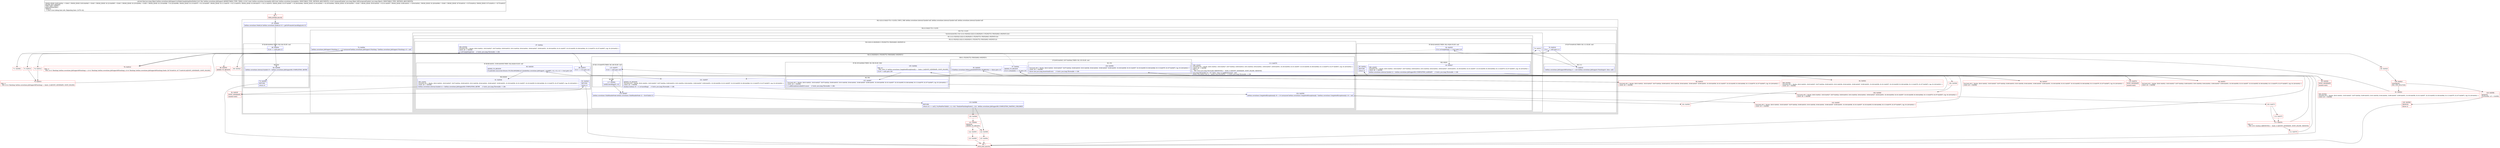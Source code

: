 digraph "CFG forkotlinx.coroutines.JobSupport.tryMakeCompletingSlowPath(Lkotlinx\/coroutines\/Incomplete;Ljava\/lang\/Object;)Ljava\/lang\/Object;" {
subgraph cluster_Region_1405515988 {
label = "R(2:1|(2:(2:3|4)|(3:7|(1:11)|1f))) | DECL_VAR: kotlinx.coroutines.internal.Symbol null, kotlinx.coroutines.internal.Symbol null, kotlinx.coroutines.internal.Symbol null\l";
node [shape=record,color=blue];
Node_67 [shape=record,label="{67\:\ 0x0000|kotlinx.coroutines.NodeList kotlinx.coroutines.NodeList r0 = getOrPromoteCancellingList(r13)\l}"];
subgraph cluster_Region_577697845 {
label = "R(2:(2:3|4)|(3:7|(1:11)|1f))";
node [shape=record,color=blue];
subgraph cluster_IfRegion_1535693292 {
label = "IF [B:68:0x0004] THEN: R(2:3|4) ELSE: null";
node [shape=record,color=blue];
Node_68 [shape=record,label="{68\:\ 0x0004|if (r0 == null) goto L3\l}"];
subgraph cluster_Region_1443538940 {
label = "R(2:3|4)";
node [shape=record,color=blue];
Node_69 [shape=record,label="{69\:\ 0x0006|kotlinx.coroutines.internal.Symbol r0 = kotlinx.coroutines.JobSupportKt.COMPLETING_RETRY\l}"];
Node_70 [shape=record,label="{70\:\ 0x000a|RETURN\l|return r0\l}"];
}
}
subgraph cluster_Region_993065512 {
label = "R(3:7|(1:11)|1f)";
node [shape=record,color=blue];
Node_72 [shape=record,label="{72\:\ 0x000e|kotlinx.coroutines.JobSupport.Finishing r1 = r13 instanceof kotlinx.coroutines.JobSupport.Finishing ? (kotlinx.coroutines.JobSupport.Finishing) r13 : null\l}"];
subgraph cluster_IfRegion_648694547 {
label = "IF [B:76:0x0016] THEN: R(1:11) ELSE: null";
node [shape=record,color=blue];
Node_76 [shape=record,label="{76\:\ 0x0016|if (r1 == null) goto L11\l}"];
subgraph cluster_Region_213550281 {
label = "R(1:11)";
node [shape=record,color=blue];
Node_77 [shape=record,label="{77\:\ 0x0018|kotlinx.coroutines.JobSupport$Finishing r1 = new kotlinx.coroutines.JobSupport.Finishing(r0, false, null)\l}"];
}
}
subgraph cluster_SynchronizedRegion_2129530819 {
label = "Synchronized:R(2:13|(1:(2:(2:18|20)|(2:22|(2:(2:26|28)|(8:(1:35)|36|37|(1:58)(0)|46|(1:49)|50|51))))))";
node [shape=record,color=blue];
Node_79 [shape=record,label="{79\:\ 0x001f}"];
subgraph cluster_Region_1649252102 {
label = "R(1:(2:(2:18|20)|(2:22|(2:(2:26|28)|(8:(1:35)|36|37|(1:58)(0)|46|(1:49)|50|51)))))";
node [shape=record,color=blue];
subgraph cluster_Region_296378513 {
label = "R(2:(2:18|20)|(2:22|(2:(2:26|28)|(8:(1:35)|36|37|(1:58)(0)|46|(1:49)|50|51))))";
node [shape=record,color=blue];
subgraph cluster_IfRegion_607011593 {
label = "IF [B:82:0x0025] THEN: R(2:18|20) ELSE: null";
node [shape=record,color=blue];
Node_82 [shape=record,label="{82\:\ 0x0025|if (r1.isCompleting() == true) goto L18\l}"];
subgraph cluster_Region_1374246533 {
label = "R(2:18|20)";
node [shape=record,color=blue];
Node_83 [shape=record,label="{83\:\ 0x0027|TRY_LEAVE\lTryCatch #0 \{, blocks: (B:81:0x0021, B:83:0x0027, B:87:0x002e, B:89:0x0033, B:91:0x003b, B:94:0x0041, B:96:0x0047, B:99:0x0051, B:100:0x0056, B:101:0x0057, B:103:0x005f, B:108:0x006d, B:113:0x0079, B:107:0x0067), top: B:129:0x0021 \}\lCatch: all \-\> 0x009b\l|kotlinx.coroutines.internal.Symbol r2 = kotlinx.coroutines.JobSupportKt.COMPLETING_ALREADY     \/\/ Catch: java.lang.Throwable \-\> L9b\l}"];
Node_85 [shape=record,label="{85\:\ 0x002c|RETURN\l|return r2\l}"];
}
}
subgraph cluster_Region_410192926 {
label = "R(2:22|(2:(2:26|28)|(8:(1:35)|36|37|(1:58)(0)|46|(1:49)|50|51)))";
node [shape=record,color=blue];
Node_87 [shape=record,label="{87\:\ 0x002e|TRY_ENTER\lTryCatch #0 \{, blocks: (B:81:0x0021, B:83:0x0027, B:87:0x002e, B:89:0x0033, B:91:0x003b, B:94:0x0041, B:96:0x0047, B:99:0x0051, B:100:0x0056, B:101:0x0057, B:103:0x005f, B:108:0x006d, B:113:0x0079, B:107:0x0067), top: B:129:0x0021 \}\lCatch: all \-\> 0x009b\l|r1.setCompleting(true)     \/\/ Catch: java.lang.Throwable \-\> L9b\l}"];
subgraph cluster_Region_517365972 {
label = "R(2:(2:26|28)|(8:(1:35)|36|37|(1:58)(0)|46|(1:49)|50|51))";
node [shape=record,color=blue];
subgraph cluster_IfRegion_1819619024 {
label = "IF [B:88:0x0031, B:90:0x0039] THEN: R(2:26|28) ELSE: null";
node [shape=record,color=blue];
Node_88 [shape=record,label="{88\:\ 0x0031|if (r1 != r13) goto L24\l}"];
Node_90 [shape=record,label="{90\:\ 0x0039|ADDED_TO_REGION\l|if (androidx.concurrent.futures.C0125xc40028dd.m112m(kotlinx.coroutines.JobSupport._state$FU, r12, r13, r1) != true) goto L26\l}"];
subgraph cluster_Region_652469027 {
label = "R(2:26|28)";
node [shape=record,color=blue];
Node_91 [shape=record,label="{91\:\ 0x003b|TRY_LEAVE\lTryCatch #0 \{, blocks: (B:81:0x0021, B:83:0x0027, B:87:0x002e, B:89:0x0033, B:91:0x003b, B:94:0x0041, B:96:0x0047, B:99:0x0051, B:100:0x0056, B:101:0x0057, B:103:0x005f, B:108:0x006d, B:113:0x0079, B:107:0x0067), top: B:129:0x0021 \}\lCatch: all \-\> 0x009b\l|kotlinx.coroutines.internal.Symbol r2 = kotlinx.coroutines.JobSupportKt.COMPLETING_RETRY     \/\/ Catch: java.lang.Throwable \-\> L9b\l}"];
Node_93 [shape=record,label="{93\:\ 0x0040|RETURN\l|return r2\l}"];
}
}
subgraph cluster_Region_873174485 {
label = "R(8:(1:35)|36|37|(1:58)(0)|46|(1:49)|50|51)";
node [shape=record,color=blue];
subgraph cluster_IfRegion_1659614346 {
label = "IF [B:95:0x0045, B:97:0x004e] THEN: R(1:35) ELSE: null";
node [shape=record,color=blue];
Node_95 [shape=record,label="{95\:\ 0x0045|if (kotlinx.coroutines.Debug.getASSERTIONS_ENABLED() != false) goto L31\l}"];
Node_97 [shape=record,label="{97\:\ 0x004e|ADDED_TO_REGION\l|if ((!r1.isSealed()) == 0) goto L34\l}"];
subgraph cluster_Region_1269603435 {
label = "R(1:35)";
node [shape=record,color=blue];
Node_100 [shape=record,label="{100\:\ 0x0056|TryCatch #0 \{, blocks: (B:81:0x0021, B:83:0x0027, B:87:0x002e, B:89:0x0033, B:91:0x003b, B:94:0x0041, B:96:0x0047, B:99:0x0051, B:100:0x0056, B:101:0x0057, B:103:0x005f, B:108:0x006d, B:113:0x0079, B:107:0x0067), top: B:129:0x0021 \}\lCatch: all \-\> 0x009b\l|throw new java.lang.AssertionError()     \/\/ Catch: java.lang.Throwable \-\> L9b\l}"];
}
}
Node_101 [shape=record,label="{101\:\ 0x0057|ADDED_TO_REGION\lTryCatch #0 \{, blocks: (B:81:0x0021, B:83:0x0027, B:87:0x002e, B:89:0x0033, B:91:0x003b, B:94:0x0041, B:96:0x0047, B:99:0x0051, B:100:0x0056, B:101:0x0057, B:103:0x005f, B:108:0x006d, B:113:0x0079, B:107:0x0067), top: B:129:0x0021 \}\lCatch: all \-\> 0x009b\l|boolean boolean r8 = r1.isCancelling()     \/\/ Catch: java.lang.Throwable \-\> L9b\l}"];
Node_102 [shape=record,label="{102\:\ 0x005d|kotlinx.coroutines.CompletedExceptionally r9 = r14 instanceof kotlinx.coroutines.CompletedExceptionally ? (kotlinx.coroutines.CompletedExceptionally) r14 : null\l}"];
subgraph cluster_IfRegion_1910425435 {
label = "IF [B:105:0x0064] THEN: R(1:58) ELSE: R(0)";
node [shape=record,color=blue];
Node_105 [shape=record,label="{105\:\ 0x0064|PHI: r9 \l  PHI: (r9v2 'it' kotlinx.coroutines.CompletedExceptionally) =  binds: [] A[DONT_GENERATE, DONT_INLINE]\l|if (r9 != null) goto L58\l}"];
subgraph cluster_Region_882408630 {
label = "R(1:58)";
node [shape=record,color=blue];
Node_107 [shape=record,label="{107\:\ 0x0067|TryCatch #0 \{, blocks: (B:81:0x0021, B:83:0x0027, B:87:0x002e, B:89:0x0033, B:91:0x003b, B:94:0x0041, B:96:0x0047, B:99:0x0051, B:100:0x0056, B:101:0x0057, B:103:0x005f, B:108:0x006d, B:113:0x0079, B:107:0x0067), top: B:129:0x0021 \}\lCatch: all \-\> 0x009b\l|r1.addExceptionLocked(r9.cause)     \/\/ Catch: java.lang.Throwable \-\> L9b\l}"];
}
subgraph cluster_Region_1171773375 {
label = "R(0)";
node [shape=record,color=blue];
}
}
Node_113 [shape=record,label="{113\:\ 0x0079|TRY_LEAVE\lTryCatch #0 \{, blocks: (B:81:0x0021, B:83:0x0027, B:87:0x002e, B:89:0x0033, B:91:0x003b, B:94:0x0041, B:96:0x0047, B:99:0x0051, B:100:0x0056, B:101:0x0057, B:103:0x005f, B:108:0x006d, B:113:0x0079, B:107:0x0067), top: B:129:0x0021 \}\lCatch: all \-\> 0x009b\lPHI: r2 \l  PHI: (r2v2 java.lang.Throwable A[REMOVE]) =  binds: [] A[DONT_GENERATE, DONT_INLINE, REMOVE]\l|java.lang.Throwable r4 = r8 ? false : true ? r1.getRootCause() : null\lkotlin.Unit kotlin.Unit r2 = kotlin.Unit.INSTANCE     \/\/ Catch: java.lang.Throwable \-\> L9b\l}"];
subgraph cluster_IfRegion_1311666702 {
label = "IF [B:115:0x007f] THEN: R(1:49) ELSE: null";
node [shape=record,color=blue];
Node_115 [shape=record,label="{115\:\ 0x007f|if (r4 != null) goto L49\l}"];
subgraph cluster_Region_1531980110 {
label = "R(1:49)";
node [shape=record,color=blue];
Node_117 [shape=record,label="{117\:\ 0x0082|notifyCancelling(r0, r4)\l}"];
}
}
Node_118 [shape=record,label="{118\:\ 0x0087|kotlinx.coroutines.ChildHandleNode kotlinx.coroutines.ChildHandleNode r2 = firstChild(r13)\l}"];
Node_119 [shape=record,label="{119\:\ 0x008b|RETURN\l|return (r2 == null \|\| !tryWaitForChild(r1, r2, r14)) ? finalizeFinishingState(r1, r14) : kotlinx.coroutines.JobSupportKt.COMPLETING_WAITING_CHILDREN\l}"];
}
}
}
}
}
}
}
}
}
Node_65 [shape=record,color=red,label="{65\:\ ?|MTH_ENTER_BLOCK\l}"];
Node_66 [shape=record,color=red,label="{66\:\ ?|MTH_EXIT_BLOCK\l}"];
Node_71 [shape=record,color=red,label="{71\:\ 0x000b}"];
Node_73 [shape=record,color=red,label="{73\:\ 0x0010}"];
Node_75 [shape=record,color=red,label="{75\:\ 0x0015|PHI: r1 \l  PHI: (r1v2 'finishing' kotlinx.coroutines.JobSupport$Finishing) =  binds: [] A[DONT_GENERATE, DONT_INLINE]\l}"];
Node_78 [shape=record,color=red,label="{78\:\ 0x001d|PHI: r1 \l  PHI: (r1v3 'finishing' kotlinx.coroutines.JobSupport$Finishing) = (r1v2 'finishing' kotlinx.coroutines.JobSupport$Finishing), (r1v4 'finishing' kotlinx.coroutines.JobSupport$Finishing) binds: [B:76:0x0016, B:77:0x0018] A[DONT_GENERATE, DONT_INLINE]\l}"];
Node_80 [shape=record,color=red,label="{80\:\ 0x0020}"];
Node_129 [shape=record,color=red,label="{129\:\ 0x0021|SYNTHETIC\lEXC_TOP_SPLITTER\l}"];
Node_81 [shape=record,color=red,label="{81\:\ 0x0021|TRY_ENTER\lTryCatch #0 \{, blocks: (B:81:0x0021, B:83:0x0027, B:87:0x002e, B:89:0x0033, B:91:0x003b, B:94:0x0041, B:96:0x0047, B:99:0x0051, B:100:0x0056, B:101:0x0057, B:103:0x005f, B:108:0x006d, B:113:0x0079, B:107:0x0067), top: B:129:0x0021 \}\lCatch: all \-\> 0x009b\l}"];
Node_84 [shape=record,color=red,label="{84\:\ 0x002b|DONT_GENERATE\l|monitor\-exit()\l}"];
Node_86 [shape=record,color=red,label="{86\:\ 0x002d}"];
Node_89 [shape=record,color=red,label="{89\:\ 0x0033|TryCatch #0 \{, blocks: (B:81:0x0021, B:83:0x0027, B:87:0x002e, B:89:0x0033, B:91:0x003b, B:94:0x0041, B:96:0x0047, B:99:0x0051, B:100:0x0056, B:101:0x0057, B:103:0x005f, B:108:0x006d, B:113:0x0079, B:107:0x0067), top: B:129:0x0021 \}\lCatch: all \-\> 0x009b\l}"];
Node_92 [shape=record,color=red,label="{92\:\ 0x003f|DONT_GENERATE\l|monitor\-exit()\l}"];
Node_94 [shape=record,color=red,label="{94\:\ 0x0041|TRY_ENTER\lTryCatch #0 \{, blocks: (B:81:0x0021, B:83:0x0027, B:87:0x002e, B:89:0x0033, B:91:0x003b, B:94:0x0041, B:96:0x0047, B:99:0x0051, B:100:0x0056, B:101:0x0057, B:103:0x005f, B:108:0x006d, B:113:0x0079, B:107:0x0067), top: B:129:0x0021 \}\lCatch: all \-\> 0x009b\l}"];
Node_96 [shape=record,color=red,label="{96\:\ 0x0047|TryCatch #0 \{, blocks: (B:81:0x0021, B:83:0x0027, B:87:0x002e, B:89:0x0033, B:91:0x003b, B:94:0x0041, B:96:0x0047, B:99:0x0051, B:100:0x0056, B:101:0x0057, B:103:0x005f, B:108:0x006d, B:113:0x0079, B:107:0x0067), top: B:129:0x0021 \}\lCatch: all \-\> 0x009b\l}"];
Node_98 [shape=record,color=red,label="{98\:\ 0x0050|ADDED_TO_REGION\l}"];
Node_99 [shape=record,color=red,label="{99\:\ 0x0051|TryCatch #0 \{, blocks: (B:81:0x0021, B:83:0x0027, B:87:0x002e, B:89:0x0033, B:91:0x003b, B:94:0x0041, B:96:0x0047, B:99:0x0051, B:100:0x0056, B:101:0x0057, B:103:0x005f, B:108:0x006d, B:113:0x0079, B:107:0x0067), top: B:129:0x0021 \}\lCatch: all \-\> 0x009b\l}"];
Node_103 [shape=record,color=red,label="{103\:\ 0x005f|TryCatch #0 \{, blocks: (B:81:0x0021, B:83:0x0027, B:87:0x002e, B:89:0x0033, B:91:0x003b, B:94:0x0041, B:96:0x0047, B:99:0x0051, B:100:0x0056, B:101:0x0057, B:103:0x005f, B:108:0x006d, B:113:0x0079, B:107:0x0067), top: B:129:0x0021 \}\lCatch: all \-\> 0x009b\l}"];
Node_106 [shape=record,color=red,label="{106\:\ 0x0066}"];
Node_108 [shape=record,color=red,label="{108\:\ 0x006d|TryCatch #0 \{, blocks: (B:81:0x0021, B:83:0x0027, B:87:0x002e, B:89:0x0033, B:91:0x003b, B:94:0x0041, B:96:0x0047, B:99:0x0051, B:100:0x0056, B:101:0x0057, B:103:0x005f, B:108:0x006d, B:113:0x0079, B:107:0x0067), top: B:129:0x0021 \}\lCatch: all \-\> 0x009b\l}"];
Node_109 [shape=record,color=red,label="{109\:\ 0x0073}"];
Node_110 [shape=record,color=red,label="{110\:\ 0x0075}"];
Node_111 [shape=record,color=red,label="{111\:\ 0x0076|PHI: r3 \l  PHI: (r3v1 boolean A[REMOVE]) =  binds: [] A[DONT_GENERATE, DONT_INLINE, REMOVE]\l}"];
Node_112 [shape=record,color=red,label="{112\:\ 0x0078}"];
Node_114 [shape=record,color=red,label="{114\:\ 0x007d|DONT_GENERATE\l|monitor\-exit()\l}"];
Node_120 [shape=record,color=red,label="{120\:\ 0x008d}"];
Node_121 [shape=record,color=red,label="{121\:\ 0x0091|REMOVE\lADDED_TO_REGION\l}"];
Node_122 [shape=record,color=red,label="{122\:\ 0x0093}"];
Node_123 [shape=record,color=red,label="{123\:\ 0x0095}"];
Node_124 [shape=record,color=red,label="{124\:\ 0x0096}"];
Node_125 [shape=record,color=red,label="{125\:\ 0x009a}"];
Node_104 [shape=record,color=red,label="{104\:\ 0x0063}"];
Node_126 [shape=record,color=red,label="{126\:\ 0x009b|REMOVE\lExcHandler: all \-\> 0x009b\l}"];
Node_128 [shape=record,color=red,label="{128\:\ 0x009d|REMOVE\l|throw r2\l}"];
Node_74 [shape=record,color=red,label="{74\:\ 0x0014}"];
MethodNode[shape=record,label="{private final java.lang.Object kotlinx.coroutines.JobSupport.tryMakeCompletingSlowPath((r12v0 'this' kotlinx.coroutines.JobSupport A[IMMUTABLE_TYPE, THIS]), (r13v0 'state' kotlinx.coroutines.Incomplete A[D('state' kotlinx.coroutines.Incomplete), IMMUTABLE_TYPE, METHOD_ARGUMENT]), (r14v0 'proposedUpdate' java.lang.Object A[D('proposedUpdate' java.lang.Object), IMMUTABLE_TYPE, METHOD_ARGUMENT]))  | CROSS_EDGE: B:85:0x002c \-\> B:66:?, CROSS_EDGE: B:93:0x0040 \-\> B:66:?, CROSS_EDGE: B:123:0x0095 \-\> B:66:?, CROSS_EDGE: B:125:0x009a \-\> B:66:?, CROSS_EDGE: B:119:0x008b \-\> B:124:0x0096, CROSS_EDGE: B:115:0x007f \-\> B:118:0x0087, CROSS_EDGE: B:111:0x0076 \-\> B:113:0x0079, CROSS_EDGE: B:109:0x0073 \-\> B:111:0x0076, CROSS_EDGE: B:107:0x0067 \-\> B:108:0x006d, CROSS_EDGE: B:104:0x0063 \-\> B:105:0x0064, CROSS_EDGE: B:100:0x0056 \-\> B:66:?, CROSS_EDGE: B:95:0x0045 \-\> B:101:0x0057, CROSS_EDGE: B:88:0x0031 \-\> B:94:0x0041, CROSS_EDGE: B:128:0x009d \-\> B:66:?, CROSS_EDGE: B:76:0x0016 \-\> B:78:0x001d, CROSS_EDGE: B:74:0x0014 \-\> B:75:0x0015\lINLINE_NOT_NEEDED\lTYPE_VARS: EMPTY\lJadxCommentsAttr\{\l DEBUG: \l \-\> Don't trust debug lines info. Repeating lines: [1479=4]\}\l}"];
MethodNode -> Node_65;Node_67 -> Node_68;
Node_68 -> Node_69;
Node_68 -> Node_71[style=dashed];
Node_69 -> Node_70;
Node_70 -> Node_66;
Node_72 -> Node_73;
Node_72 -> Node_74;
Node_76 -> Node_77;
Node_76 -> Node_78[style=dashed];
Node_77 -> Node_78;
Node_79 -> Node_80;
Node_82 -> Node_83;
Node_82 -> Node_86[style=dashed];
Node_83 -> Node_84;
Node_85 -> Node_66;
Node_87 -> Node_88;
Node_88 -> Node_89;
Node_88 -> Node_94[style=dashed];
Node_90 -> Node_91;
Node_90 -> Node_94[style=dashed];
Node_91 -> Node_92;
Node_93 -> Node_66;
Node_95 -> Node_96;
Node_95 -> Node_101[style=dashed];
Node_97 -> Node_98[style=dashed];
Node_97 -> Node_99;
Node_100 -> Node_66;
Node_101 -> Node_102;
Node_102 -> Node_103;
Node_102 -> Node_104;
Node_105 -> Node_106[style=dashed];
Node_105 -> Node_107;
Node_107 -> Node_108;
Node_113 -> Node_114;
Node_115 -> Node_117;
Node_115 -> Node_118[style=dashed];
Node_117 -> Node_118;
Node_118 -> Node_119;
Node_119 -> Node_120;
Node_119 -> Node_124;
Node_65 -> Node_67;
Node_71 -> Node_72;
Node_73 -> Node_75;
Node_75 -> Node_76;
Node_78 -> Node_79;
Node_80 -> Node_129;
Node_129 -> Node_81;
Node_129 -> Node_126;
Node_81 -> Node_82;
Node_84 -> Node_85;
Node_86 -> Node_87;
Node_89 -> Node_90;
Node_92 -> Node_93;
Node_94 -> Node_95;
Node_96 -> Node_97;
Node_98 -> Node_101;
Node_99 -> Node_100;
Node_103 -> Node_105;
Node_106 -> Node_108;
Node_108 -> Node_109;
Node_109 -> Node_110;
Node_109 -> Node_111;
Node_110 -> Node_111;
Node_111 -> Node_112;
Node_111 -> Node_113;
Node_112 -> Node_113;
Node_114 -> Node_115;
Node_120 -> Node_121;
Node_121 -> Node_122;
Node_121 -> Node_124;
Node_122 -> Node_123;
Node_123 -> Node_66;
Node_124 -> Node_125;
Node_125 -> Node_66;
Node_104 -> Node_105;
Node_126 -> Node_128;
Node_128 -> Node_66;
Node_74 -> Node_75;
}

